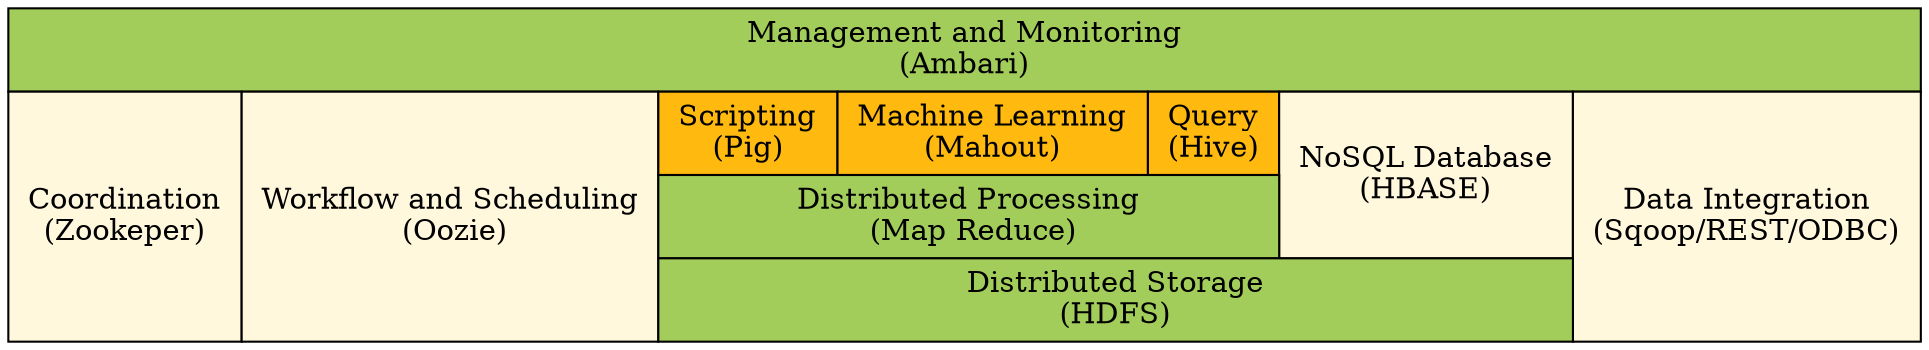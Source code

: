 // Graphviz Tutorial

// This file is a specification for a typical Hadoop system stack.
// The specification is based on the Hadoop system stack diagram published at:
// https://cdn.intellipaat.com/mediaFiles/2015/07/Apache-Hadoop-Ecosystem.png 

// The specfification below is in the DOT language. It can be converted into a
// diagram using the tools that come with the graphviz package. You can
// download graphviz from https://www.graphviz.org/. Post installation, verify
// <graphviz-installation-path>/Graphviz<ver>/bin is added to the system path.

// Command to generate diagram using "dot" layout- 
//   dot -Tsvg -O Hadoop_stack_using_html_table.gv

//    -Tsvg creates output as an image file in the svg format. Other formats
//  supported are png, jpg etc.

digraph g1
{
  n1[shape = none margin = 0 
     label = <
        <TABLE BORDER="0" CELLBORDER="1" CELLSPACING="0" CELLPADDING="4">
          <TR ><TD COLSPAN="7" bgcolor="darkolivegreen3"> Management and Monitoring <br/> (Ambari) </TD></TR>
          <TR><TD ROWSPAN="4" bgcolor = "cornsilk1"> Coordination <br/> (Zookeper) </TD>
              <TD ROWSPAN="4" bgcolor = "cornsilk1"> Workflow and Scheduling <br/> (Oozie)</TD>
          </TR> 
          <TR> <TD bgcolor = "darkgoldenrod1"> Scripting <br/> (Pig) </TD> 
               <TD bgcolor = "darkgoldenrod1"> Machine Learning <br/> (Mahout) </TD>
               <TD bgcolor = "darkgoldenrod1"> Query <br/> (Hive) </TD> 
               <TD ROWSPAN = "2" bgcolor = "cornsilk1"> NoSQL Database <br/> (HBASE) </TD> 
               <TD ROWSPAN="3" bgcolor = "cornsilk1"> Data Integration <br/> (Sqoop/REST/ODBC) </TD>
          </TR>
          <TR> <TD COLSPAN = "3" bgcolor="darkolivegreen3"> Distributed Processing <br/> (Map Reduce)</TD></TR>
          <TR> <TD COLSPAN = "4" bgcolor="darkolivegreen3"> Distributed Storage <br/> (HDFS) </TD></TR>
        </TABLE>
        >
    ]

}